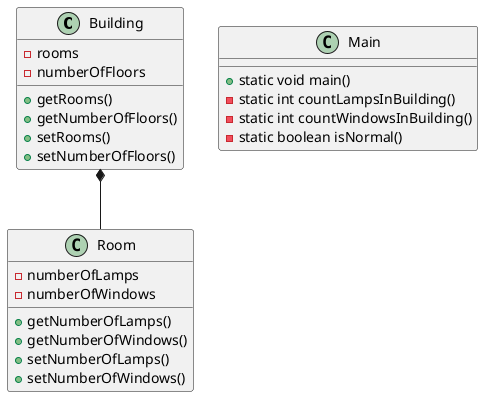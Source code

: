 @startuml
'https://plantuml.com/class-diagram

class Building{
-rooms
-numberOfFloors
+getRooms()
+getNumberOfFloors()
+setRooms()
+setNumberOfFloors()
}

class Room{
-numberOfLamps
-numberOfWindows
+getNumberOfLamps()
+getNumberOfWindows()
+setNumberOfLamps()
+setNumberOfWindows()
}

class Main{
+static void main()
-static int countLampsInBuilding()
-static int countWindowsInBuilding()
-static boolean isNormal()
}

Building *-- Room

@enduml